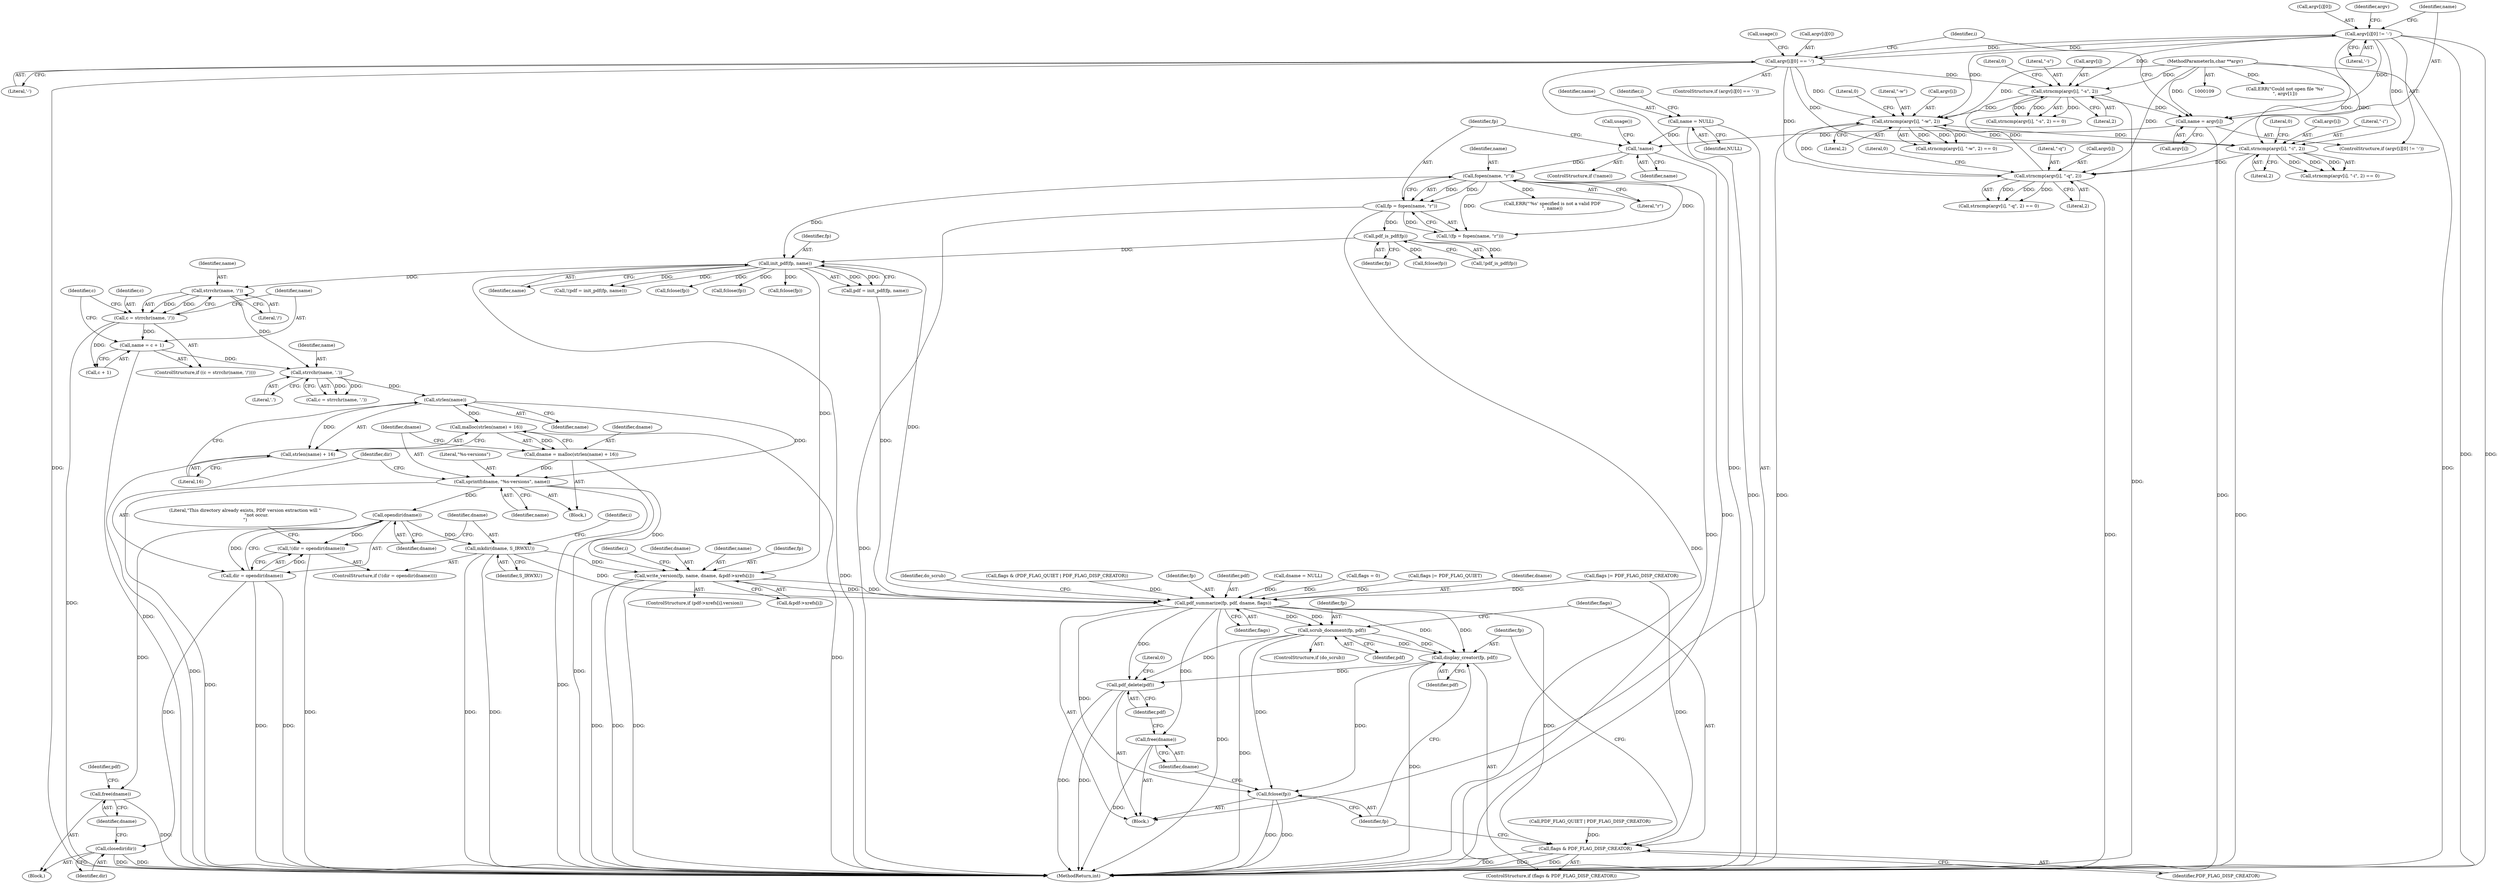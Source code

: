 digraph "0_pdfresurrect_0c4120fffa3dffe97b95c486a120eded82afe8a6@API" {
"1000353" [label="(Call,strlen(name))"];
"1000342" [label="(Call,strrchr(name, '.'))"];
"1000331" [label="(Call,strrchr(name, '/'))"];
"1000262" [label="(Call,init_pdf(fp, name))"];
"1000247" [label="(Call,pdf_is_pdf(fp))"];
"1000230" [label="(Call,fp = fopen(name, \"r\"))"];
"1000232" [label="(Call,fopen(name, \"r\"))"];
"1000225" [label="(Call,!name)"];
"1000209" [label="(Call,name = argv[i])"];
"1000190" [label="(Call,strncmp(argv[i], \"-s\", 2))"];
"1000177" [label="(Call,strncmp(argv[i], \"-q\", 2))"];
"1000216" [label="(Call,argv[i][0] == '-')"];
"1000202" [label="(Call,argv[i][0] != '-')"];
"1000164" [label="(Call,strncmp(argv[i], \"-i\", 2))"];
"1000151" [label="(Call,strncmp(argv[i], \"-w\", 2))"];
"1000111" [label="(MethodParameterIn,char **argv)"];
"1000136" [label="(Call,name = NULL)"];
"1000334" [label="(Call,name = c + 1)"];
"1000329" [label="(Call,c = strrchr(name, '/'))"];
"1000351" [label="(Call,malloc(strlen(name) + 16))"];
"1000349" [label="(Call,dname = malloc(strlen(name) + 16))"];
"1000356" [label="(Call,sprintf(dname, \"%s-versions\", name))"];
"1000364" [label="(Call,opendir(dname))"];
"1000361" [label="(Call,!(dir = opendir(dname)))"];
"1000362" [label="(Call,dir = opendir(dname))"];
"1000375" [label="(Call,closedir(dir))"];
"1000366" [label="(Call,mkdir(dname, S_IRWXU))"];
"1000403" [label="(Call,write_version(fp, name, dname, &pdf->xrefs[i]))"];
"1000413" [label="(Call,pdf_summarize(fp, pdf, dname, flags))"];
"1000420" [label="(Call,scrub_document(fp, pdf))"];
"1000427" [label="(Call,display_creator(fp, pdf))"];
"1000430" [label="(Call,fclose(fp))"];
"1000434" [label="(Call,pdf_delete(pdf))"];
"1000424" [label="(Call,flags & PDF_FLAG_DISP_CREATOR)"];
"1000432" [label="(Call,free(dname))"];
"1000377" [label="(Call,free(dname))"];
"1000352" [label="(Call,strlen(name) + 16)"];
"1000334" [label="(Call,name = c + 1)"];
"1000219" [label="(Identifier,argv)"];
"1000253" [label="(Call,fclose(fp))"];
"1000264" [label="(Identifier,name)"];
"1000211" [label="(Call,argv[i])"];
"1000246" [label="(Call,!pdf_is_pdf(fp))"];
"1000336" [label="(Call,c + 1)"];
"1000202" [label="(Call,argv[i][0] != '-')"];
"1000216" [label="(Call,argv[i][0] == '-')"];
"1000208" [label="(Literal,'-')"];
"1000422" [label="(Identifier,pdf)"];
"1000418" [label="(ControlStructure,if (do_scrub))"];
"1000333" [label="(Literal,'/')"];
"1000358" [label="(Literal,\"%s-versions\")"];
"1000224" [label="(ControlStructure,if (!name))"];
"1000263" [label="(Identifier,fp)"];
"1000201" [label="(ControlStructure,if (argv[i][0] != '-'))"];
"1000431" [label="(Identifier,fp)"];
"1000435" [label="(Identifier,pdf)"];
"1000210" [label="(Identifier,name)"];
"1000427" [label="(Call,display_creator(fp, pdf))"];
"1000155" [label="(Literal,\"-w\")"];
"1000404" [label="(Identifier,fp)"];
"1000378" [label="(Identifier,dname)"];
"1000209" [label="(Call,name = argv[i])"];
"1000332" [label="(Identifier,name)"];
"1000177" [label="(Call,strncmp(argv[i], \"-q\", 2))"];
"1000231" [label="(Identifier,fp)"];
"1000138" [label="(Identifier,NULL)"];
"1000225" [label="(Call,!name)"];
"1000342" [label="(Call,strrchr(name, '.'))"];
"1000343" [label="(Identifier,name)"];
"1000331" [label="(Call,strrchr(name, '/'))"];
"1000361" [label="(Call,!(dir = opendir(dname)))"];
"1000112" [label="(Block,)"];
"1000250" [label="(Call,ERR(\"'%s' specified is not a valid PDF\n\", name))"];
"1000195" [label="(Literal,2)"];
"1000151" [label="(Call,strncmp(argv[i], \"-w\", 2))"];
"1000357" [label="(Identifier,dname)"];
"1000322" [label="(Call,dname = NULL)"];
"1000169" [label="(Literal,2)"];
"1000432" [label="(Call,free(dname))"];
"1000368" [label="(Identifier,S_IRWXU)"];
"1000366" [label="(Call,mkdir(dname, S_IRWXU))"];
"1000394" [label="(Identifier,i)"];
"1000226" [label="(Identifier,name)"];
"1000176" [label="(Call,strncmp(argv[i], \"-q\", 2) == 0)"];
"1000352" [label="(Call,strlen(name) + 16)"];
"1000354" [label="(Identifier,name)"];
"1000248" [label="(Identifier,fp)"];
"1000370" [label="(Block,)"];
"1000136" [label="(Call,name = NULL)"];
"1000133" [label="(Call,flags = 0)"];
"1000376" [label="(Identifier,dir)"];
"1000184" [label="(Call,flags |= PDF_FLAG_QUIET)"];
"1000428" [label="(Identifier,fp)"];
"1000259" [label="(Call,!(pdf = init_pdf(fp, name)))"];
"1000416" [label="(Identifier,dname)"];
"1000351" [label="(Call,malloc(strlen(name) + 16))"];
"1000305" [label="(Call,PDF_FLAG_QUIET | PDF_FLAG_DISP_CREATOR)"];
"1000194" [label="(Literal,\"-s\")"];
"1000353" [label="(Call,strlen(name))"];
"1000367" [label="(Identifier,dname)"];
"1000335" [label="(Identifier,name)"];
"1000217" [label="(Call,argv[i][0])"];
"1000350" [label="(Identifier,dname)"];
"1000183" [label="(Literal,0)"];
"1000232" [label="(Call,fopen(name, \"r\"))"];
"1000111" [label="(MethodParameterIn,char **argv)"];
"1000426" [label="(Identifier,PDF_FLAG_DISP_CREATOR)"];
"1000165" [label="(Call,argv[i])"];
"1000423" [label="(ControlStructure,if (flags & PDF_FLAG_DISP_CREATOR))"];
"1000419" [label="(Identifier,do_scrub)"];
"1000266" [label="(Call,fclose(fp))"];
"1000328" [label="(ControlStructure,if ((c = strrchr(name, '/'))))"];
"1000156" [label="(Literal,2)"];
"1000363" [label="(Identifier,dir)"];
"1000420" [label="(Call,scrub_document(fp, pdf))"];
"1000171" [label="(Call,flags |= PDF_FLAG_DISP_CREATOR)"];
"1000434" [label="(Call,pdf_delete(pdf))"];
"1000247" [label="(Call,pdf_is_pdf(fp))"];
"1000189" [label="(Call,strncmp(argv[i], \"-s\", 2) == 0)"];
"1000380" [label="(Identifier,pdf)"];
"1000303" [label="(Call,flags & (PDF_FLAG_QUIET | PDF_FLAG_DISP_CREATOR))"];
"1000414" [label="(Identifier,fp)"];
"1000260" [label="(Call,pdf = init_pdf(fp, name))"];
"1000147" [label="(Identifier,i)"];
"1000141" [label="(Identifier,i)"];
"1000215" [label="(ControlStructure,if (argv[i][0] == '-'))"];
"1000150" [label="(Call,strncmp(argv[i], \"-w\", 2) == 0)"];
"1000168" [label="(Literal,\"-i\")"];
"1000222" [label="(Literal,'-')"];
"1000355" [label="(Literal,16)"];
"1000340" [label="(Call,c = strrchr(name, '.'))"];
"1000373" [label="(Call,fclose(fp))"];
"1000430" [label="(Call,fclose(fp))"];
"1000227" [label="(Call,usage())"];
"1000191" [label="(Call,argv[i])"];
"1000344" [label="(Literal,'.')"];
"1000417" [label="(Identifier,flags)"];
"1000190" [label="(Call,strncmp(argv[i], \"-s\", 2))"];
"1000372" [label="(Literal,\"This directory already exists, PDF version extraction will \"\n                \"not occur.\n\")"];
"1000152" [label="(Call,argv[i])"];
"1000327" [label="(Block,)"];
"1000425" [label="(Identifier,flags)"];
"1000164" [label="(Call,strncmp(argv[i], \"-i\", 2))"];
"1000377" [label="(Call,free(dname))"];
"1000360" [label="(ControlStructure,if (!(dir = opendir(dname))))"];
"1000137" [label="(Identifier,name)"];
"1000316" [label="(Call,fclose(fp))"];
"1000362" [label="(Call,dir = opendir(dname))"];
"1000424" [label="(Call,flags & PDF_FLAG_DISP_CREATOR)"];
"1000403" [label="(Call,write_version(fp, name, dname, &pdf->xrefs[i]))"];
"1000341" [label="(Identifier,c)"];
"1000386" [label="(Identifier,i)"];
"1000406" [label="(Identifier,dname)"];
"1000170" [label="(Literal,0)"];
"1000359" [label="(Identifier,name)"];
"1000438" [label="(MethodReturn,int)"];
"1000163" [label="(Call,strncmp(argv[i], \"-i\", 2) == 0)"];
"1000349" [label="(Call,dname = malloc(strlen(name) + 16))"];
"1000203" [label="(Call,argv[i][0])"];
"1000437" [label="(Literal,0)"];
"1000356" [label="(Call,sprintf(dname, \"%s-versions\", name))"];
"1000230" [label="(Call,fp = fopen(name, \"r\"))"];
"1000262" [label="(Call,init_pdf(fp, name))"];
"1000364" [label="(Call,opendir(dname))"];
"1000395" [label="(ControlStructure,if (pdf->xrefs[i].version))"];
"1000157" [label="(Literal,0)"];
"1000413" [label="(Call,pdf_summarize(fp, pdf, dname, flags))"];
"1000433" [label="(Identifier,dname)"];
"1000236" [label="(Call,ERR(\"Could not open file '%s'\n\", argv[1]))"];
"1000181" [label="(Literal,\"-q\")"];
"1000407" [label="(Call,&pdf->xrefs[i])"];
"1000233" [label="(Identifier,name)"];
"1000429" [label="(Identifier,pdf)"];
"1000415" [label="(Identifier,pdf)"];
"1000196" [label="(Literal,0)"];
"1000421" [label="(Identifier,fp)"];
"1000223" [label="(Call,usage())"];
"1000329" [label="(Call,c = strrchr(name, '/'))"];
"1000365" [label="(Identifier,dname)"];
"1000330" [label="(Identifier,c)"];
"1000178" [label="(Call,argv[i])"];
"1000375" [label="(Call,closedir(dir))"];
"1000405" [label="(Identifier,name)"];
"1000234" [label="(Literal,\"r\")"];
"1000182" [label="(Literal,2)"];
"1000229" [label="(Call,!(fp = fopen(name, \"r\")))"];
"1000353" -> "1000352"  [label="AST: "];
"1000353" -> "1000354"  [label="CFG: "];
"1000354" -> "1000353"  [label="AST: "];
"1000355" -> "1000353"  [label="CFG: "];
"1000353" -> "1000351"  [label="DDG: "];
"1000353" -> "1000352"  [label="DDG: "];
"1000342" -> "1000353"  [label="DDG: "];
"1000353" -> "1000356"  [label="DDG: "];
"1000342" -> "1000340"  [label="AST: "];
"1000342" -> "1000344"  [label="CFG: "];
"1000343" -> "1000342"  [label="AST: "];
"1000344" -> "1000342"  [label="AST: "];
"1000340" -> "1000342"  [label="CFG: "];
"1000342" -> "1000340"  [label="DDG: "];
"1000342" -> "1000340"  [label="DDG: "];
"1000331" -> "1000342"  [label="DDG: "];
"1000334" -> "1000342"  [label="DDG: "];
"1000331" -> "1000329"  [label="AST: "];
"1000331" -> "1000333"  [label="CFG: "];
"1000332" -> "1000331"  [label="AST: "];
"1000333" -> "1000331"  [label="AST: "];
"1000329" -> "1000331"  [label="CFG: "];
"1000331" -> "1000329"  [label="DDG: "];
"1000331" -> "1000329"  [label="DDG: "];
"1000262" -> "1000331"  [label="DDG: "];
"1000262" -> "1000260"  [label="AST: "];
"1000262" -> "1000264"  [label="CFG: "];
"1000263" -> "1000262"  [label="AST: "];
"1000264" -> "1000262"  [label="AST: "];
"1000260" -> "1000262"  [label="CFG: "];
"1000262" -> "1000438"  [label="DDG: "];
"1000262" -> "1000259"  [label="DDG: "];
"1000262" -> "1000259"  [label="DDG: "];
"1000262" -> "1000260"  [label="DDG: "];
"1000262" -> "1000260"  [label="DDG: "];
"1000247" -> "1000262"  [label="DDG: "];
"1000232" -> "1000262"  [label="DDG: "];
"1000262" -> "1000266"  [label="DDG: "];
"1000262" -> "1000316"  [label="DDG: "];
"1000262" -> "1000373"  [label="DDG: "];
"1000262" -> "1000403"  [label="DDG: "];
"1000262" -> "1000413"  [label="DDG: "];
"1000247" -> "1000246"  [label="AST: "];
"1000247" -> "1000248"  [label="CFG: "];
"1000248" -> "1000247"  [label="AST: "];
"1000246" -> "1000247"  [label="CFG: "];
"1000247" -> "1000246"  [label="DDG: "];
"1000230" -> "1000247"  [label="DDG: "];
"1000247" -> "1000253"  [label="DDG: "];
"1000230" -> "1000229"  [label="AST: "];
"1000230" -> "1000232"  [label="CFG: "];
"1000231" -> "1000230"  [label="AST: "];
"1000232" -> "1000230"  [label="AST: "];
"1000229" -> "1000230"  [label="CFG: "];
"1000230" -> "1000438"  [label="DDG: "];
"1000230" -> "1000438"  [label="DDG: "];
"1000230" -> "1000229"  [label="DDG: "];
"1000232" -> "1000230"  [label="DDG: "];
"1000232" -> "1000230"  [label="DDG: "];
"1000232" -> "1000234"  [label="CFG: "];
"1000233" -> "1000232"  [label="AST: "];
"1000234" -> "1000232"  [label="AST: "];
"1000232" -> "1000438"  [label="DDG: "];
"1000232" -> "1000229"  [label="DDG: "];
"1000232" -> "1000229"  [label="DDG: "];
"1000225" -> "1000232"  [label="DDG: "];
"1000232" -> "1000250"  [label="DDG: "];
"1000225" -> "1000224"  [label="AST: "];
"1000225" -> "1000226"  [label="CFG: "];
"1000226" -> "1000225"  [label="AST: "];
"1000227" -> "1000225"  [label="CFG: "];
"1000231" -> "1000225"  [label="CFG: "];
"1000225" -> "1000438"  [label="DDG: "];
"1000209" -> "1000225"  [label="DDG: "];
"1000136" -> "1000225"  [label="DDG: "];
"1000209" -> "1000201"  [label="AST: "];
"1000209" -> "1000211"  [label="CFG: "];
"1000210" -> "1000209"  [label="AST: "];
"1000211" -> "1000209"  [label="AST: "];
"1000147" -> "1000209"  [label="CFG: "];
"1000209" -> "1000438"  [label="DDG: "];
"1000190" -> "1000209"  [label="DDG: "];
"1000202" -> "1000209"  [label="DDG: "];
"1000111" -> "1000209"  [label="DDG: "];
"1000190" -> "1000189"  [label="AST: "];
"1000190" -> "1000195"  [label="CFG: "];
"1000191" -> "1000190"  [label="AST: "];
"1000194" -> "1000190"  [label="AST: "];
"1000195" -> "1000190"  [label="AST: "];
"1000196" -> "1000190"  [label="CFG: "];
"1000190" -> "1000438"  [label="DDG: "];
"1000190" -> "1000151"  [label="DDG: "];
"1000190" -> "1000189"  [label="DDG: "];
"1000190" -> "1000189"  [label="DDG: "];
"1000190" -> "1000189"  [label="DDG: "];
"1000177" -> "1000190"  [label="DDG: "];
"1000216" -> "1000190"  [label="DDG: "];
"1000202" -> "1000190"  [label="DDG: "];
"1000111" -> "1000190"  [label="DDG: "];
"1000177" -> "1000176"  [label="AST: "];
"1000177" -> "1000182"  [label="CFG: "];
"1000178" -> "1000177"  [label="AST: "];
"1000181" -> "1000177"  [label="AST: "];
"1000182" -> "1000177"  [label="AST: "];
"1000183" -> "1000177"  [label="CFG: "];
"1000177" -> "1000438"  [label="DDG: "];
"1000177" -> "1000151"  [label="DDG: "];
"1000177" -> "1000176"  [label="DDG: "];
"1000177" -> "1000176"  [label="DDG: "];
"1000177" -> "1000176"  [label="DDG: "];
"1000216" -> "1000177"  [label="DDG: "];
"1000202" -> "1000177"  [label="DDG: "];
"1000164" -> "1000177"  [label="DDG: "];
"1000111" -> "1000177"  [label="DDG: "];
"1000216" -> "1000215"  [label="AST: "];
"1000216" -> "1000222"  [label="CFG: "];
"1000217" -> "1000216"  [label="AST: "];
"1000222" -> "1000216"  [label="AST: "];
"1000223" -> "1000216"  [label="CFG: "];
"1000147" -> "1000216"  [label="CFG: "];
"1000216" -> "1000438"  [label="DDG: "];
"1000216" -> "1000438"  [label="DDG: "];
"1000216" -> "1000151"  [label="DDG: "];
"1000216" -> "1000164"  [label="DDG: "];
"1000216" -> "1000202"  [label="DDG: "];
"1000202" -> "1000216"  [label="DDG: "];
"1000202" -> "1000201"  [label="AST: "];
"1000202" -> "1000208"  [label="CFG: "];
"1000203" -> "1000202"  [label="AST: "];
"1000208" -> "1000202"  [label="AST: "];
"1000210" -> "1000202"  [label="CFG: "];
"1000219" -> "1000202"  [label="CFG: "];
"1000202" -> "1000438"  [label="DDG: "];
"1000202" -> "1000438"  [label="DDG: "];
"1000202" -> "1000151"  [label="DDG: "];
"1000202" -> "1000164"  [label="DDG: "];
"1000164" -> "1000163"  [label="AST: "];
"1000164" -> "1000169"  [label="CFG: "];
"1000165" -> "1000164"  [label="AST: "];
"1000168" -> "1000164"  [label="AST: "];
"1000169" -> "1000164"  [label="AST: "];
"1000170" -> "1000164"  [label="CFG: "];
"1000164" -> "1000438"  [label="DDG: "];
"1000164" -> "1000151"  [label="DDG: "];
"1000164" -> "1000163"  [label="DDG: "];
"1000164" -> "1000163"  [label="DDG: "];
"1000164" -> "1000163"  [label="DDG: "];
"1000151" -> "1000164"  [label="DDG: "];
"1000111" -> "1000164"  [label="DDG: "];
"1000151" -> "1000150"  [label="AST: "];
"1000151" -> "1000156"  [label="CFG: "];
"1000152" -> "1000151"  [label="AST: "];
"1000155" -> "1000151"  [label="AST: "];
"1000156" -> "1000151"  [label="AST: "];
"1000157" -> "1000151"  [label="CFG: "];
"1000151" -> "1000438"  [label="DDG: "];
"1000151" -> "1000150"  [label="DDG: "];
"1000151" -> "1000150"  [label="DDG: "];
"1000151" -> "1000150"  [label="DDG: "];
"1000111" -> "1000151"  [label="DDG: "];
"1000111" -> "1000109"  [label="AST: "];
"1000111" -> "1000438"  [label="DDG: "];
"1000111" -> "1000236"  [label="DDG: "];
"1000136" -> "1000112"  [label="AST: "];
"1000136" -> "1000138"  [label="CFG: "];
"1000137" -> "1000136"  [label="AST: "];
"1000138" -> "1000136"  [label="AST: "];
"1000141" -> "1000136"  [label="CFG: "];
"1000136" -> "1000438"  [label="DDG: "];
"1000334" -> "1000328"  [label="AST: "];
"1000334" -> "1000336"  [label="CFG: "];
"1000335" -> "1000334"  [label="AST: "];
"1000336" -> "1000334"  [label="AST: "];
"1000341" -> "1000334"  [label="CFG: "];
"1000334" -> "1000438"  [label="DDG: "];
"1000329" -> "1000334"  [label="DDG: "];
"1000329" -> "1000328"  [label="AST: "];
"1000330" -> "1000329"  [label="AST: "];
"1000335" -> "1000329"  [label="CFG: "];
"1000341" -> "1000329"  [label="CFG: "];
"1000329" -> "1000438"  [label="DDG: "];
"1000329" -> "1000336"  [label="DDG: "];
"1000351" -> "1000349"  [label="AST: "];
"1000351" -> "1000352"  [label="CFG: "];
"1000352" -> "1000351"  [label="AST: "];
"1000349" -> "1000351"  [label="CFG: "];
"1000351" -> "1000438"  [label="DDG: "];
"1000351" -> "1000349"  [label="DDG: "];
"1000349" -> "1000327"  [label="AST: "];
"1000350" -> "1000349"  [label="AST: "];
"1000357" -> "1000349"  [label="CFG: "];
"1000349" -> "1000438"  [label="DDG: "];
"1000349" -> "1000356"  [label="DDG: "];
"1000356" -> "1000327"  [label="AST: "];
"1000356" -> "1000359"  [label="CFG: "];
"1000357" -> "1000356"  [label="AST: "];
"1000358" -> "1000356"  [label="AST: "];
"1000359" -> "1000356"  [label="AST: "];
"1000363" -> "1000356"  [label="CFG: "];
"1000356" -> "1000438"  [label="DDG: "];
"1000356" -> "1000438"  [label="DDG: "];
"1000356" -> "1000364"  [label="DDG: "];
"1000356" -> "1000403"  [label="DDG: "];
"1000364" -> "1000362"  [label="AST: "];
"1000364" -> "1000365"  [label="CFG: "];
"1000365" -> "1000364"  [label="AST: "];
"1000362" -> "1000364"  [label="CFG: "];
"1000364" -> "1000361"  [label="DDG: "];
"1000364" -> "1000362"  [label="DDG: "];
"1000364" -> "1000366"  [label="DDG: "];
"1000364" -> "1000377"  [label="DDG: "];
"1000361" -> "1000360"  [label="AST: "];
"1000361" -> "1000362"  [label="CFG: "];
"1000362" -> "1000361"  [label="AST: "];
"1000367" -> "1000361"  [label="CFG: "];
"1000372" -> "1000361"  [label="CFG: "];
"1000361" -> "1000438"  [label="DDG: "];
"1000362" -> "1000361"  [label="DDG: "];
"1000363" -> "1000362"  [label="AST: "];
"1000362" -> "1000438"  [label="DDG: "];
"1000362" -> "1000438"  [label="DDG: "];
"1000362" -> "1000375"  [label="DDG: "];
"1000375" -> "1000370"  [label="AST: "];
"1000375" -> "1000376"  [label="CFG: "];
"1000376" -> "1000375"  [label="AST: "];
"1000378" -> "1000375"  [label="CFG: "];
"1000375" -> "1000438"  [label="DDG: "];
"1000375" -> "1000438"  [label="DDG: "];
"1000366" -> "1000360"  [label="AST: "];
"1000366" -> "1000368"  [label="CFG: "];
"1000367" -> "1000366"  [label="AST: "];
"1000368" -> "1000366"  [label="AST: "];
"1000386" -> "1000366"  [label="CFG: "];
"1000366" -> "1000438"  [label="DDG: "];
"1000366" -> "1000438"  [label="DDG: "];
"1000366" -> "1000403"  [label="DDG: "];
"1000366" -> "1000413"  [label="DDG: "];
"1000403" -> "1000395"  [label="AST: "];
"1000403" -> "1000407"  [label="CFG: "];
"1000404" -> "1000403"  [label="AST: "];
"1000405" -> "1000403"  [label="AST: "];
"1000406" -> "1000403"  [label="AST: "];
"1000407" -> "1000403"  [label="AST: "];
"1000394" -> "1000403"  [label="CFG: "];
"1000403" -> "1000438"  [label="DDG: "];
"1000403" -> "1000438"  [label="DDG: "];
"1000403" -> "1000438"  [label="DDG: "];
"1000403" -> "1000413"  [label="DDG: "];
"1000403" -> "1000413"  [label="DDG: "];
"1000413" -> "1000112"  [label="AST: "];
"1000413" -> "1000417"  [label="CFG: "];
"1000414" -> "1000413"  [label="AST: "];
"1000415" -> "1000413"  [label="AST: "];
"1000416" -> "1000413"  [label="AST: "];
"1000417" -> "1000413"  [label="AST: "];
"1000419" -> "1000413"  [label="CFG: "];
"1000413" -> "1000438"  [label="DDG: "];
"1000260" -> "1000413"  [label="DDG: "];
"1000322" -> "1000413"  [label="DDG: "];
"1000171" -> "1000413"  [label="DDG: "];
"1000184" -> "1000413"  [label="DDG: "];
"1000303" -> "1000413"  [label="DDG: "];
"1000133" -> "1000413"  [label="DDG: "];
"1000413" -> "1000420"  [label="DDG: "];
"1000413" -> "1000420"  [label="DDG: "];
"1000413" -> "1000424"  [label="DDG: "];
"1000413" -> "1000427"  [label="DDG: "];
"1000413" -> "1000427"  [label="DDG: "];
"1000413" -> "1000430"  [label="DDG: "];
"1000413" -> "1000432"  [label="DDG: "];
"1000413" -> "1000434"  [label="DDG: "];
"1000420" -> "1000418"  [label="AST: "];
"1000420" -> "1000422"  [label="CFG: "];
"1000421" -> "1000420"  [label="AST: "];
"1000422" -> "1000420"  [label="AST: "];
"1000425" -> "1000420"  [label="CFG: "];
"1000420" -> "1000438"  [label="DDG: "];
"1000420" -> "1000427"  [label="DDG: "];
"1000420" -> "1000427"  [label="DDG: "];
"1000420" -> "1000430"  [label="DDG: "];
"1000420" -> "1000434"  [label="DDG: "];
"1000427" -> "1000423"  [label="AST: "];
"1000427" -> "1000429"  [label="CFG: "];
"1000428" -> "1000427"  [label="AST: "];
"1000429" -> "1000427"  [label="AST: "];
"1000431" -> "1000427"  [label="CFG: "];
"1000427" -> "1000438"  [label="DDG: "];
"1000427" -> "1000430"  [label="DDG: "];
"1000427" -> "1000434"  [label="DDG: "];
"1000430" -> "1000112"  [label="AST: "];
"1000430" -> "1000431"  [label="CFG: "];
"1000431" -> "1000430"  [label="AST: "];
"1000433" -> "1000430"  [label="CFG: "];
"1000430" -> "1000438"  [label="DDG: "];
"1000430" -> "1000438"  [label="DDG: "];
"1000434" -> "1000112"  [label="AST: "];
"1000434" -> "1000435"  [label="CFG: "];
"1000435" -> "1000434"  [label="AST: "];
"1000437" -> "1000434"  [label="CFG: "];
"1000434" -> "1000438"  [label="DDG: "];
"1000434" -> "1000438"  [label="DDG: "];
"1000424" -> "1000423"  [label="AST: "];
"1000424" -> "1000426"  [label="CFG: "];
"1000425" -> "1000424"  [label="AST: "];
"1000426" -> "1000424"  [label="AST: "];
"1000428" -> "1000424"  [label="CFG: "];
"1000431" -> "1000424"  [label="CFG: "];
"1000424" -> "1000438"  [label="DDG: "];
"1000424" -> "1000438"  [label="DDG: "];
"1000424" -> "1000438"  [label="DDG: "];
"1000305" -> "1000424"  [label="DDG: "];
"1000171" -> "1000424"  [label="DDG: "];
"1000432" -> "1000112"  [label="AST: "];
"1000432" -> "1000433"  [label="CFG: "];
"1000433" -> "1000432"  [label="AST: "];
"1000435" -> "1000432"  [label="CFG: "];
"1000432" -> "1000438"  [label="DDG: "];
"1000377" -> "1000370"  [label="AST: "];
"1000377" -> "1000378"  [label="CFG: "];
"1000378" -> "1000377"  [label="AST: "];
"1000380" -> "1000377"  [label="CFG: "];
"1000377" -> "1000438"  [label="DDG: "];
"1000352" -> "1000355"  [label="CFG: "];
"1000355" -> "1000352"  [label="AST: "];
"1000352" -> "1000438"  [label="DDG: "];
}
